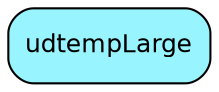 digraph udtempLarge  {
node [shape = box style="rounded, filled" fontname = "Helvetica" fontsize = "12" ]
edge [fontname = "Helvetica" fontsize = "9"]

udtempLarge[fillcolor = "cadetblue1"]
}
